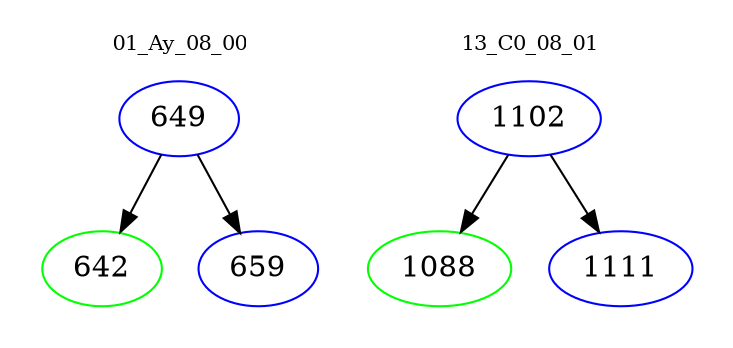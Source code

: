 digraph{
subgraph cluster_0 {
color = white
label = "01_Ay_08_00";
fontsize=10;
T0_649 [label="649", color="blue"]
T0_649 -> T0_642 [color="black"]
T0_642 [label="642", color="green"]
T0_649 -> T0_659 [color="black"]
T0_659 [label="659", color="blue"]
}
subgraph cluster_1 {
color = white
label = "13_C0_08_01";
fontsize=10;
T1_1102 [label="1102", color="blue"]
T1_1102 -> T1_1088 [color="black"]
T1_1088 [label="1088", color="green"]
T1_1102 -> T1_1111 [color="black"]
T1_1111 [label="1111", color="blue"]
}
}
